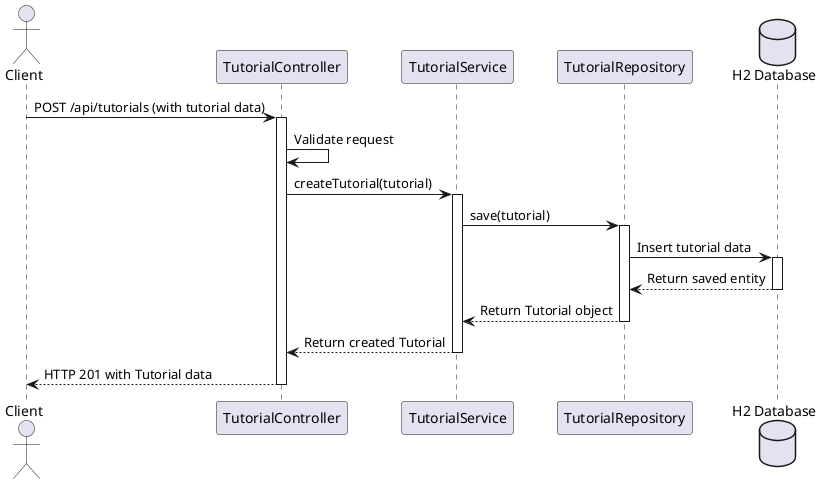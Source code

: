 @startuml SequenceDiagram
' Sequence diagram for creating a tutorial

actor Client
participant "TutorialController" as Controller
participant "TutorialService" as Service
participant "TutorialRepository" as Repository
database "H2 Database" as Database

Client -> Controller : POST /api/tutorials (with tutorial data)
activate Controller
Controller -> Controller : Validate request
Controller -> Service : createTutorial(tutorial)
activate Service
Service -> Repository : save(tutorial)
activate Repository
Repository -> Database : Insert tutorial data
activate Database
Database --> Repository : Return saved entity
deactivate Database
Repository --> Service : Return Tutorial object
deactivate Repository
Service --> Controller : Return created Tutorial
deactivate Service
Controller --> Client : HTTP 201 with Tutorial data
deactivate Controller

@enduml

